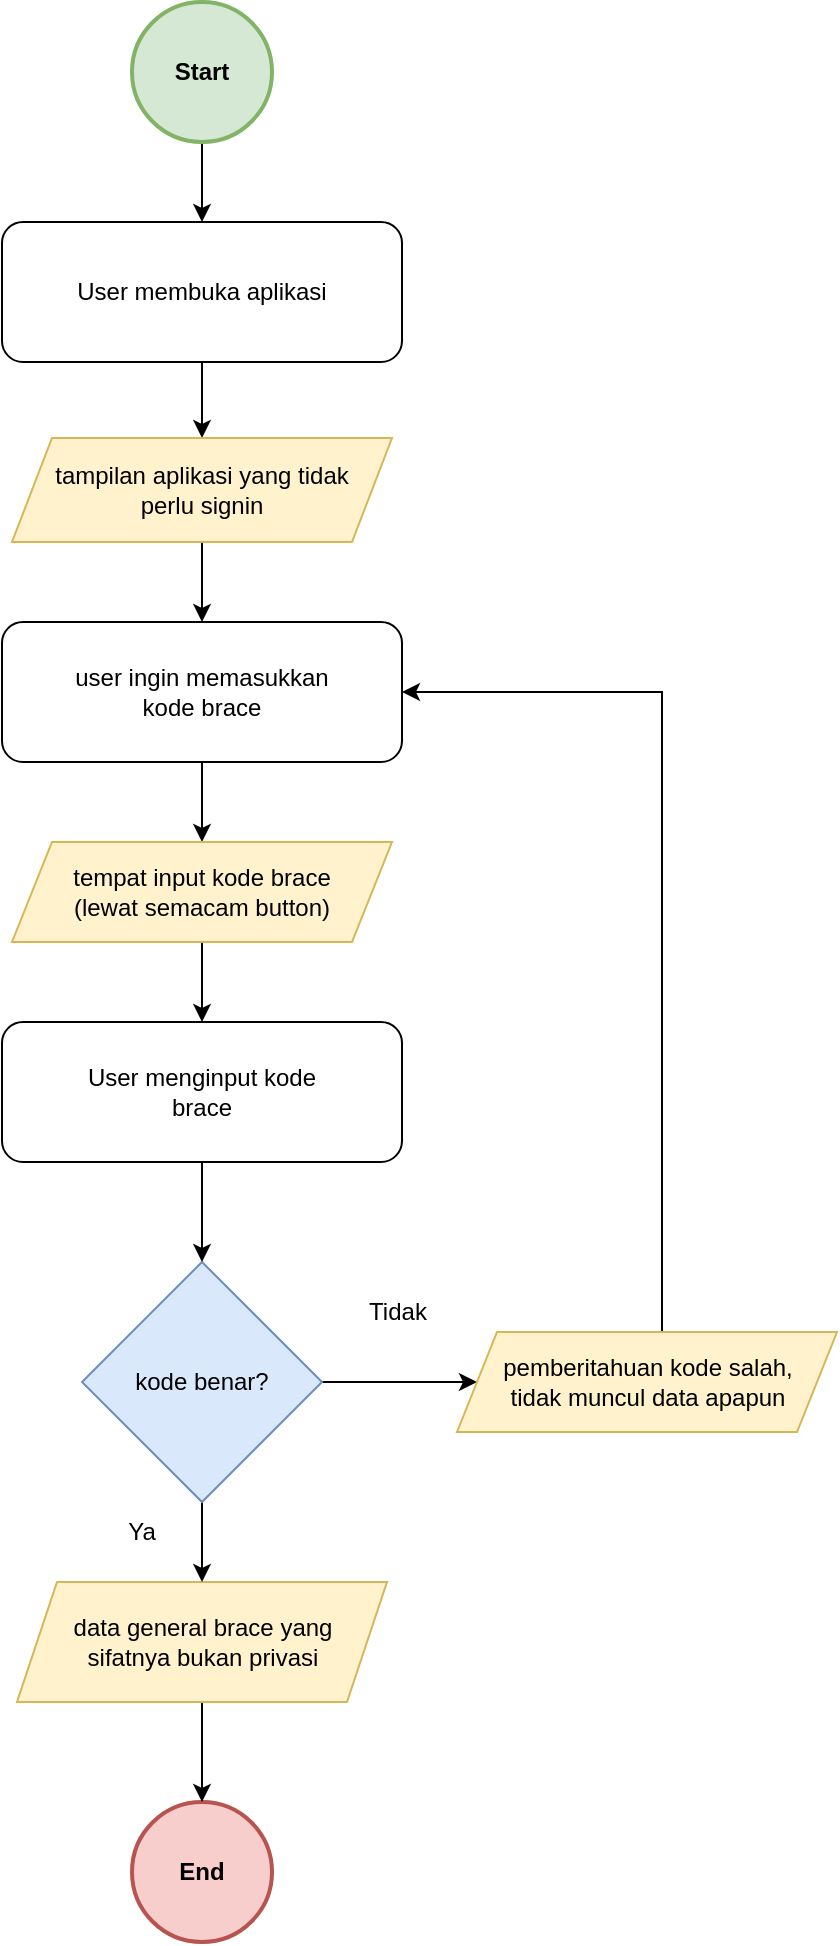 <mxfile version="20.8.22" type="github">
  <diagram name="Page-1" id="j9lMLGMgacQRt8Ot56wM">
    <mxGraphModel dx="830" dy="563" grid="1" gridSize="10" guides="1" tooltips="1" connect="1" arrows="1" fold="1" page="1" pageScale="1" pageWidth="850" pageHeight="1100" math="0" shadow="0">
      <root>
        <mxCell id="0" />
        <mxCell id="1" parent="0" />
        <mxCell id="vGh0OU2BGsjd0uDzRgnw-1" value="End" style="ellipse;whiteSpace=wrap;html=1;aspect=fixed;fillColor=#f8cecc;strokeColor=#b85450;fontStyle=1;strokeWidth=2;" vertex="1" parent="1">
          <mxGeometry x="115" y="920" width="70" height="70" as="geometry" />
        </mxCell>
        <mxCell id="vGh0OU2BGsjd0uDzRgnw-2" style="edgeStyle=orthogonalEdgeStyle;rounded=0;orthogonalLoop=1;jettySize=auto;html=1;entryX=0.5;entryY=0;entryDx=0;entryDy=0;fontColor=#FFFFFF;" edge="1" parent="1" source="vGh0OU2BGsjd0uDzRgnw-3" target="vGh0OU2BGsjd0uDzRgnw-5">
          <mxGeometry relative="1" as="geometry" />
        </mxCell>
        <mxCell id="vGh0OU2BGsjd0uDzRgnw-3" value="Start" style="ellipse;whiteSpace=wrap;html=1;aspect=fixed;fillColor=#d5e8d4;strokeColor=#82b366;fontStyle=1;strokeWidth=2;" vertex="1" parent="1">
          <mxGeometry x="115" y="20" width="70" height="70" as="geometry" />
        </mxCell>
        <mxCell id="vGh0OU2BGsjd0uDzRgnw-34" value="" style="edgeStyle=orthogonalEdgeStyle;rounded=0;orthogonalLoop=1;jettySize=auto;html=1;" edge="1" parent="1" source="vGh0OU2BGsjd0uDzRgnw-5" target="vGh0OU2BGsjd0uDzRgnw-29">
          <mxGeometry relative="1" as="geometry" />
        </mxCell>
        <mxCell id="vGh0OU2BGsjd0uDzRgnw-5" value="User membuka aplikasi" style="rounded=1;whiteSpace=wrap;html=1;fontSize=12;glass=0;strokeWidth=1;shadow=0;" vertex="1" parent="1">
          <mxGeometry x="50" y="130" width="200" height="70" as="geometry" />
        </mxCell>
        <mxCell id="vGh0OU2BGsjd0uDzRgnw-6" value="" style="edgeStyle=orthogonalEdgeStyle;rounded=0;orthogonalLoop=1;jettySize=auto;html=1;" edge="1" parent="1" source="vGh0OU2BGsjd0uDzRgnw-7" target="vGh0OU2BGsjd0uDzRgnw-1">
          <mxGeometry relative="1" as="geometry" />
        </mxCell>
        <mxCell id="vGh0OU2BGsjd0uDzRgnw-7" value="data general brace yang&lt;br&gt;sifatnya bukan privasi" style="shape=parallelogram;perimeter=parallelogramPerimeter;whiteSpace=wrap;html=1;fixedSize=1;strokeWidth=1;fillColor=#fff2cc;strokeColor=#d6b656;" vertex="1" parent="1">
          <mxGeometry x="57.5" y="810" width="185" height="60" as="geometry" />
        </mxCell>
        <mxCell id="vGh0OU2BGsjd0uDzRgnw-11" value="" style="edgeStyle=orthogonalEdgeStyle;rounded=0;orthogonalLoop=1;jettySize=auto;html=1;" edge="1" parent="1" source="vGh0OU2BGsjd0uDzRgnw-12" target="vGh0OU2BGsjd0uDzRgnw-15">
          <mxGeometry relative="1" as="geometry" />
        </mxCell>
        <mxCell id="vGh0OU2BGsjd0uDzRgnw-45" value="" style="edgeStyle=orthogonalEdgeStyle;rounded=0;orthogonalLoop=1;jettySize=auto;html=1;" edge="1" parent="1" source="vGh0OU2BGsjd0uDzRgnw-12" target="vGh0OU2BGsjd0uDzRgnw-7">
          <mxGeometry relative="1" as="geometry" />
        </mxCell>
        <mxCell id="vGh0OU2BGsjd0uDzRgnw-12" value="kode benar?" style="rhombus;whiteSpace=wrap;html=1;fillColor=#dae8fc;strokeColor=#6c8ebf;aspect=fixed;" vertex="1" parent="1">
          <mxGeometry x="90" y="650" width="120" height="120" as="geometry" />
        </mxCell>
        <mxCell id="vGh0OU2BGsjd0uDzRgnw-13" value="Ya" style="text;html=1;strokeColor=none;fillColor=none;align=center;verticalAlign=middle;whiteSpace=wrap;rounded=0;" vertex="1" parent="1">
          <mxGeometry x="90" y="770" width="60" height="30" as="geometry" />
        </mxCell>
        <mxCell id="vGh0OU2BGsjd0uDzRgnw-46" style="edgeStyle=orthogonalEdgeStyle;rounded=0;orthogonalLoop=1;jettySize=auto;html=1;entryX=1;entryY=0.5;entryDx=0;entryDy=0;" edge="1" parent="1" source="vGh0OU2BGsjd0uDzRgnw-15" target="vGh0OU2BGsjd0uDzRgnw-31">
          <mxGeometry relative="1" as="geometry">
            <Array as="points">
              <mxPoint x="380" y="365" />
            </Array>
          </mxGeometry>
        </mxCell>
        <mxCell id="vGh0OU2BGsjd0uDzRgnw-15" value="pemberitahuan kode salah,&lt;br&gt;tidak muncul data apapun" style="shape=parallelogram;perimeter=parallelogramPerimeter;whiteSpace=wrap;html=1;fixedSize=1;strokeWidth=1;fillColor=#fff2cc;strokeColor=#d6b656;" vertex="1" parent="1">
          <mxGeometry x="277.5" y="685" width="190" height="50" as="geometry" />
        </mxCell>
        <mxCell id="vGh0OU2BGsjd0uDzRgnw-44" value="" style="edgeStyle=orthogonalEdgeStyle;rounded=0;orthogonalLoop=1;jettySize=auto;html=1;" edge="1" parent="1" source="vGh0OU2BGsjd0uDzRgnw-21" target="vGh0OU2BGsjd0uDzRgnw-12">
          <mxGeometry relative="1" as="geometry" />
        </mxCell>
        <mxCell id="vGh0OU2BGsjd0uDzRgnw-21" value="User menginput kode&lt;br&gt;brace" style="rounded=1;whiteSpace=wrap;html=1;fontSize=12;glass=0;strokeWidth=1;shadow=0;" vertex="1" parent="1">
          <mxGeometry x="50" y="530" width="200" height="70" as="geometry" />
        </mxCell>
        <mxCell id="vGh0OU2BGsjd0uDzRgnw-23" value="Tidak" style="text;html=1;strokeColor=none;fillColor=none;align=center;verticalAlign=middle;whiteSpace=wrap;rounded=0;" vertex="1" parent="1">
          <mxGeometry x="217.5" y="660" width="60" height="30" as="geometry" />
        </mxCell>
        <mxCell id="vGh0OU2BGsjd0uDzRgnw-36" value="" style="edgeStyle=orthogonalEdgeStyle;rounded=0;orthogonalLoop=1;jettySize=auto;html=1;" edge="1" parent="1" source="vGh0OU2BGsjd0uDzRgnw-29" target="vGh0OU2BGsjd0uDzRgnw-31">
          <mxGeometry relative="1" as="geometry" />
        </mxCell>
        <mxCell id="vGh0OU2BGsjd0uDzRgnw-29" value="tampilan aplikasi yang tidak&lt;br&gt;perlu signin" style="shape=parallelogram;perimeter=parallelogramPerimeter;whiteSpace=wrap;html=1;fixedSize=1;strokeWidth=1;fillColor=#fff2cc;strokeColor=#d6b656;" vertex="1" parent="1">
          <mxGeometry x="55" y="238" width="190" height="52" as="geometry" />
        </mxCell>
        <mxCell id="vGh0OU2BGsjd0uDzRgnw-39" value="" style="edgeStyle=orthogonalEdgeStyle;rounded=0;orthogonalLoop=1;jettySize=auto;html=1;" edge="1" parent="1" source="vGh0OU2BGsjd0uDzRgnw-31" target="vGh0OU2BGsjd0uDzRgnw-38">
          <mxGeometry relative="1" as="geometry" />
        </mxCell>
        <mxCell id="vGh0OU2BGsjd0uDzRgnw-31" value="user ingin memasukkan&lt;br&gt;kode brace" style="rounded=1;whiteSpace=wrap;html=1;fontSize=12;glass=0;strokeWidth=1;shadow=0;" vertex="1" parent="1">
          <mxGeometry x="50" y="330" width="200" height="70" as="geometry" />
        </mxCell>
        <mxCell id="vGh0OU2BGsjd0uDzRgnw-40" value="" style="edgeStyle=orthogonalEdgeStyle;rounded=0;orthogonalLoop=1;jettySize=auto;html=1;" edge="1" parent="1" source="vGh0OU2BGsjd0uDzRgnw-38">
          <mxGeometry relative="1" as="geometry">
            <mxPoint x="150" y="530" as="targetPoint" />
          </mxGeometry>
        </mxCell>
        <mxCell id="vGh0OU2BGsjd0uDzRgnw-38" value="tempat input kode brace&lt;br&gt;(lewat semacam button)" style="shape=parallelogram;perimeter=parallelogramPerimeter;whiteSpace=wrap;html=1;fixedSize=1;strokeWidth=1;fillColor=#fff2cc;strokeColor=#d6b656;" vertex="1" parent="1">
          <mxGeometry x="55" y="440" width="190" height="50" as="geometry" />
        </mxCell>
      </root>
    </mxGraphModel>
  </diagram>
</mxfile>
